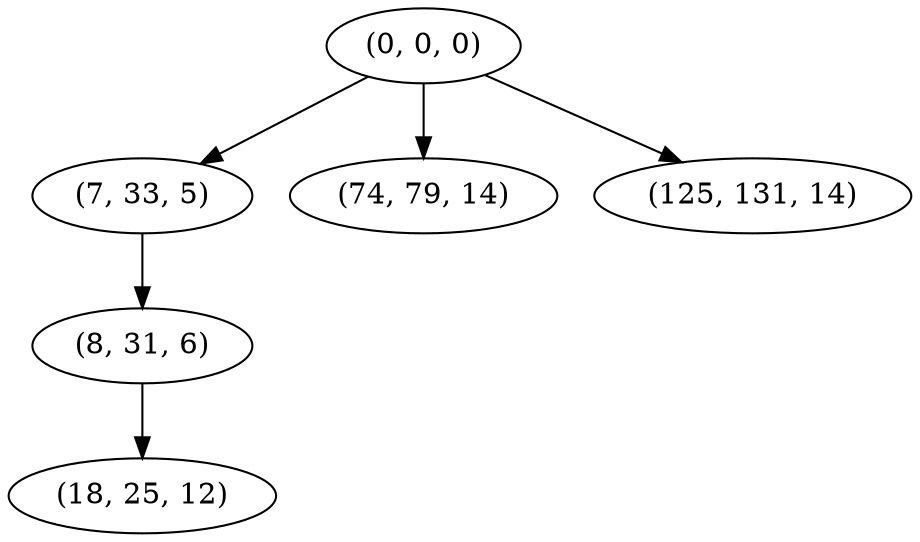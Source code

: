 digraph tree {
    "(0, 0, 0)";
    "(7, 33, 5)";
    "(8, 31, 6)";
    "(18, 25, 12)";
    "(74, 79, 14)";
    "(125, 131, 14)";
    "(0, 0, 0)" -> "(7, 33, 5)";
    "(0, 0, 0)" -> "(74, 79, 14)";
    "(0, 0, 0)" -> "(125, 131, 14)";
    "(7, 33, 5)" -> "(8, 31, 6)";
    "(8, 31, 6)" -> "(18, 25, 12)";
}
